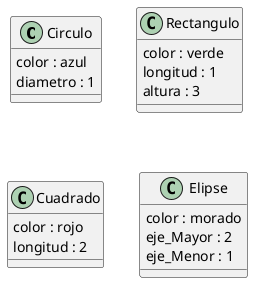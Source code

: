 @startuml

class Circulo {
color : azul
diametro : 1
}

class Rectangulo {
color : verde
longitud : 1
altura : 3
}

class Cuadrado {
color : rojo
longitud : 2
}

class Elipse {
color : morado
eje_Mayor : 2
eje_Menor : 1
}

@enduml